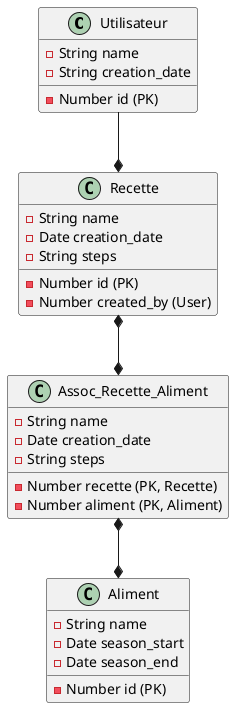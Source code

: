 @startuml
class Utilisateur {
  -Number id (PK)
  -String name
  -String creation_date
}

class Recette {
  -Number id (PK)
  -Number created_by (User)
  -String name
  -Date creation_date
  -String steps
}

class Assoc_Recette_Aliment {
  -Number recette (PK, Recette)
  -Number aliment (PK, Aliment)
  -String name
  -Date creation_date
  -String steps
}

class Aliment {
  -Number id (PK)
  -String name
  -Date season_start
  -Date season_end
}

Utilisateur --* Recette


Recette *--* Assoc_Recette_Aliment
 Assoc_Recette_Aliment *--* Aliment

@enduml